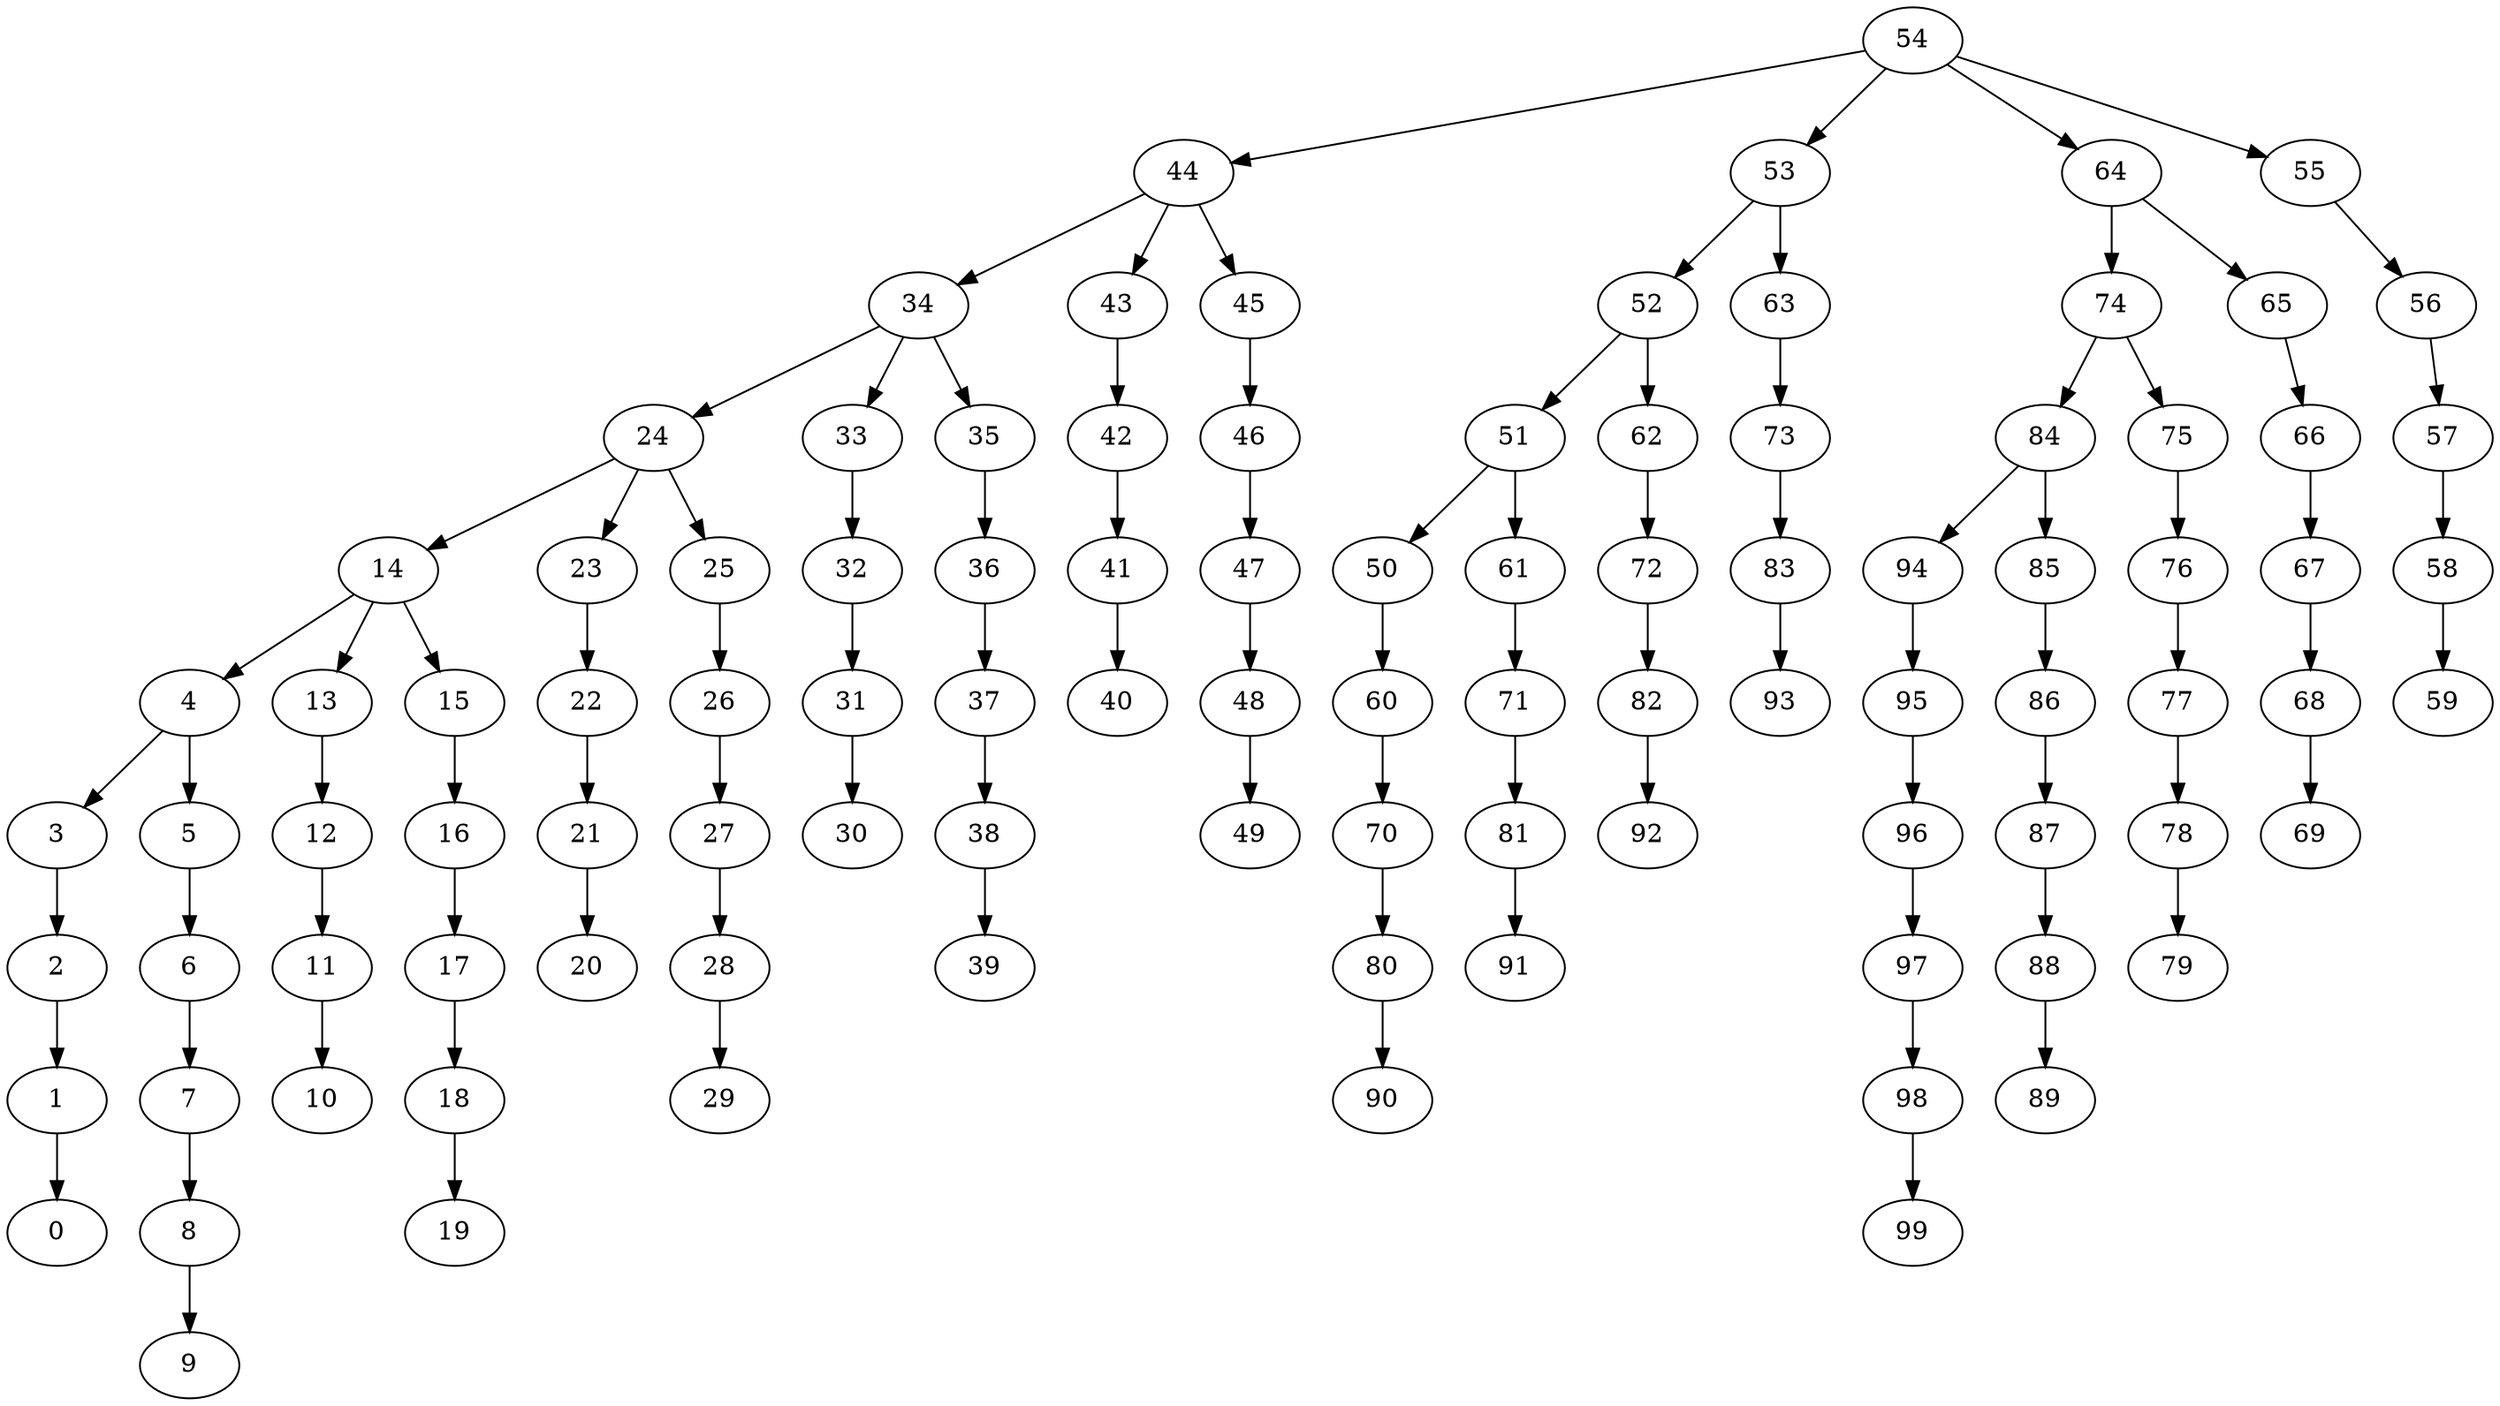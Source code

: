 digraph my_graph {
54 [label=54]
44 [label=44]
53 [label=53]
64 [label=64]
55 [label=55]
34 [label=34]
43 [label=43]
45 [label=45]
52 [label=52]
63 [label=63]
74 [label=74]
65 [label=65]
56 [label=56]
24 [label=24]
33 [label=33]
35 [label=35]
42 [label=42]
46 [label=46]
51 [label=51]
62 [label=62]
73 [label=73]
84 [label=84]
75 [label=75]
66 [label=66]
57 [label=57]
14 [label=14]
23 [label=23]
25 [label=25]
32 [label=32]
36 [label=36]
41 [label=41]
47 [label=47]
50 [label=50]
61 [label=61]
72 [label=72]
83 [label=83]
94 [label=94]
85 [label=85]
76 [label=76]
67 [label=67]
58 [label=58]
4 [label=4]
13 [label=13]
15 [label=15]
22 [label=22]
26 [label=26]
31 [label=31]
37 [label=37]
40 [label=40]
48 [label=48]
60 [label=60]
71 [label=71]
82 [label=82]
93 [label=93]
95 [label=95]
86 [label=86]
77 [label=77]
68 [label=68]
59 [label=59]
3 [label=3]
5 [label=5]
12 [label=12]
16 [label=16]
21 [label=21]
27 [label=27]
30 [label=30]
38 [label=38]
49 [label=49]
70 [label=70]
81 [label=81]
92 [label=92]
96 [label=96]
87 [label=87]
78 [label=78]
69 [label=69]
2 [label=2]
6 [label=6]
11 [label=11]
17 [label=17]
20 [label=20]
28 [label=28]
39 [label=39]
80 [label=80]
91 [label=91]
97 [label=97]
88 [label=88]
79 [label=79]
1 [label=1]
7 [label=7]
10 [label=10]
18 [label=18]
29 [label=29]
90 [label=90]
98 [label=98]
89 [label=89]
0 [label=0]
8 [label=8]
19 [label=19]
99 [label=99]
9 [label=9]
54->44
54->53
54->64
54->55
44->34
44->43
44->45
53->52
53->63
64->74
64->65
55->56
34->24
34->33
34->35
43->42
45->46
52->51
52->62
63->73
74->84
74->75
65->66
56->57
24->14
24->23
24->25
33->32
35->36
42->41
46->47
51->50
51->61
62->72
73->83
84->94
84->85
75->76
66->67
57->58
14->4
14->13
14->15
23->22
25->26
32->31
36->37
41->40
47->48
50->60
61->71
72->82
83->93
94->95
85->86
76->77
67->68
58->59
4->3
4->5
13->12
15->16
22->21
26->27
31->30
37->38
48->49
60->70
71->81
82->92
95->96
86->87
77->78
68->69
3->2
5->6
12->11
16->17
21->20
27->28
38->39
70->80
81->91
96->97
87->88
78->79
2->1
6->7
11->10
17->18
28->29
80->90
97->98
88->89
1->0
7->8
18->19
98->99
8->9
}
